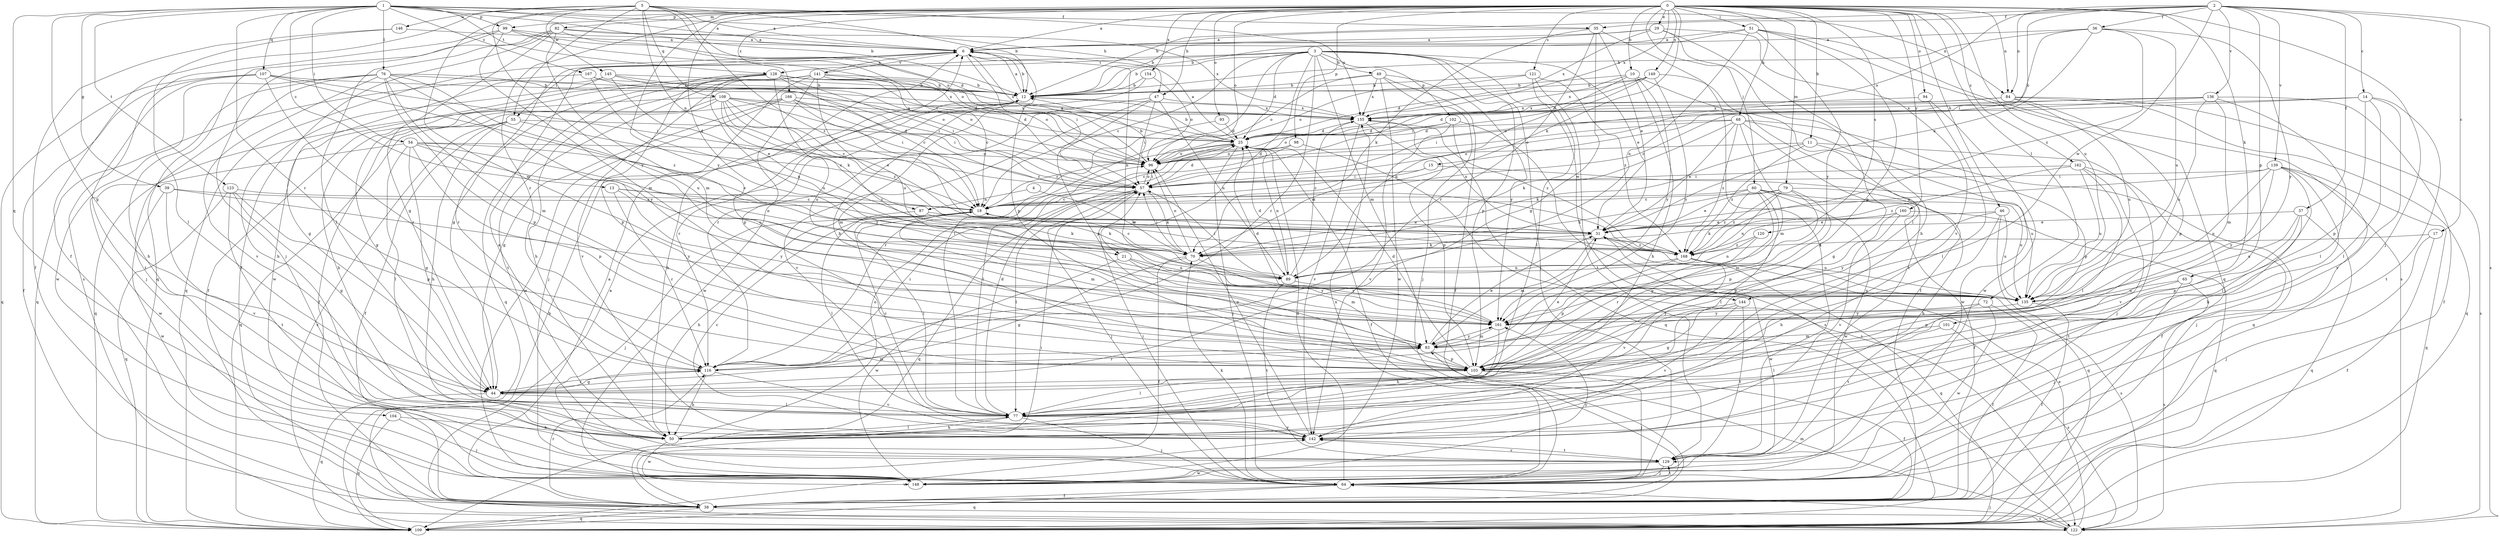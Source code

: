 strict digraph  {
0;
1;
2;
3;
4;
5;
6;
10;
11;
12;
13;
14;
15;
17;
18;
21;
25;
29;
31;
35;
36;
37;
38;
39;
44;
46;
47;
49;
50;
51;
54;
55;
57;
60;
64;
65;
68;
70;
72;
76;
77;
79;
82;
83;
84;
87;
89;
93;
94;
96;
98;
99;
101;
102;
103;
104;
107;
108;
109;
116;
120;
121;
122;
123;
128;
129;
135;
136;
139;
141;
142;
144;
145;
146;
148;
149;
154;
155;
160;
161;
162;
166;
167;
168;
0 -> 6  [label=a];
0 -> 10  [label=b];
0 -> 11  [label=b];
0 -> 21  [label=d];
0 -> 29  [label=e];
0 -> 46  [label=h];
0 -> 47  [label=h];
0 -> 51  [label=i];
0 -> 60  [label=j];
0 -> 64  [label=j];
0 -> 65  [label=k];
0 -> 68  [label=k];
0 -> 70  [label=k];
0 -> 72  [label=l];
0 -> 79  [label=m];
0 -> 82  [label=m];
0 -> 83  [label=m];
0 -> 84  [label=n];
0 -> 93  [label=o];
0 -> 94  [label=o];
0 -> 96  [label=o];
0 -> 98  [label=p];
0 -> 99  [label=p];
0 -> 116  [label=r];
0 -> 120  [label=s];
0 -> 121  [label=s];
0 -> 135  [label=u];
0 -> 149  [label=x];
0 -> 154  [label=x];
0 -> 155  [label=x];
0 -> 160  [label=y];
0 -> 161  [label=y];
0 -> 162  [label=z];
0 -> 166  [label=z];
1 -> 6  [label=a];
1 -> 12  [label=b];
1 -> 13  [label=c];
1 -> 35  [label=f];
1 -> 39  [label=g];
1 -> 44  [label=g];
1 -> 47  [label=h];
1 -> 54  [label=i];
1 -> 76  [label=l];
1 -> 84  [label=n];
1 -> 99  [label=p];
1 -> 104  [label=q];
1 -> 107  [label=q];
1 -> 116  [label=r];
1 -> 123  [label=t];
1 -> 128  [label=t];
1 -> 167  [label=z];
2 -> 12  [label=b];
2 -> 14  [label=c];
2 -> 15  [label=c];
2 -> 17  [label=c];
2 -> 35  [label=f];
2 -> 36  [label=f];
2 -> 37  [label=f];
2 -> 84  [label=n];
2 -> 96  [label=o];
2 -> 101  [label=p];
2 -> 122  [label=s];
2 -> 136  [label=v];
2 -> 139  [label=v];
2 -> 144  [label=w];
3 -> 12  [label=b];
3 -> 18  [label=c];
3 -> 21  [label=d];
3 -> 25  [label=d];
3 -> 31  [label=e];
3 -> 49  [label=h];
3 -> 55  [label=i];
3 -> 64  [label=j];
3 -> 77  [label=l];
3 -> 83  [label=m];
3 -> 102  [label=p];
3 -> 103  [label=p];
3 -> 116  [label=r];
3 -> 128  [label=t];
3 -> 144  [label=w];
4 -> 70  [label=k];
4 -> 87  [label=n];
5 -> 6  [label=a];
5 -> 12  [label=b];
5 -> 38  [label=f];
5 -> 55  [label=i];
5 -> 87  [label=n];
5 -> 96  [label=o];
5 -> 108  [label=q];
5 -> 145  [label=w];
5 -> 146  [label=w];
5 -> 155  [label=x];
5 -> 161  [label=y];
5 -> 168  [label=z];
6 -> 12  [label=b];
6 -> 44  [label=g];
6 -> 57  [label=i];
6 -> 89  [label=n];
6 -> 103  [label=p];
6 -> 109  [label=q];
6 -> 141  [label=v];
10 -> 12  [label=b];
10 -> 25  [label=d];
10 -> 38  [label=f];
10 -> 50  [label=h];
10 -> 89  [label=n];
10 -> 161  [label=y];
11 -> 64  [label=j];
11 -> 70  [label=k];
11 -> 96  [label=o];
11 -> 103  [label=p];
11 -> 168  [label=z];
12 -> 6  [label=a];
12 -> 50  [label=h];
12 -> 83  [label=m];
12 -> 116  [label=r];
12 -> 155  [label=x];
13 -> 18  [label=c];
13 -> 116  [label=r];
13 -> 161  [label=y];
13 -> 168  [label=z];
14 -> 18  [label=c];
14 -> 77  [label=l];
14 -> 103  [label=p];
14 -> 129  [label=t];
14 -> 142  [label=v];
14 -> 155  [label=x];
15 -> 18  [label=c];
15 -> 57  [label=i];
15 -> 135  [label=u];
17 -> 38  [label=f];
17 -> 64  [label=j];
17 -> 168  [label=z];
18 -> 31  [label=e];
18 -> 50  [label=h];
18 -> 64  [label=j];
18 -> 70  [label=k];
18 -> 77  [label=l];
18 -> 83  [label=m];
21 -> 83  [label=m];
21 -> 89  [label=n];
21 -> 148  [label=w];
21 -> 161  [label=y];
25 -> 6  [label=a];
25 -> 12  [label=b];
25 -> 18  [label=c];
25 -> 38  [label=f];
25 -> 64  [label=j];
25 -> 77  [label=l];
25 -> 89  [label=n];
25 -> 96  [label=o];
29 -> 6  [label=a];
29 -> 12  [label=b];
29 -> 50  [label=h];
29 -> 77  [label=l];
29 -> 142  [label=v];
29 -> 155  [label=x];
31 -> 70  [label=k];
31 -> 83  [label=m];
31 -> 135  [label=u];
31 -> 148  [label=w];
31 -> 155  [label=x];
31 -> 168  [label=z];
35 -> 6  [label=a];
35 -> 31  [label=e];
35 -> 44  [label=g];
35 -> 70  [label=k];
35 -> 116  [label=r];
35 -> 129  [label=t];
36 -> 6  [label=a];
36 -> 12  [label=b];
36 -> 31  [label=e];
36 -> 57  [label=i];
36 -> 135  [label=u];
36 -> 161  [label=y];
36 -> 168  [label=z];
37 -> 31  [label=e];
37 -> 103  [label=p];
37 -> 109  [label=q];
37 -> 129  [label=t];
37 -> 135  [label=u];
38 -> 6  [label=a];
38 -> 57  [label=i];
38 -> 109  [label=q];
38 -> 116  [label=r];
38 -> 122  [label=s];
39 -> 18  [label=c];
39 -> 142  [label=v];
39 -> 148  [label=w];
39 -> 161  [label=y];
44 -> 77  [label=l];
44 -> 109  [label=q];
44 -> 116  [label=r];
46 -> 31  [label=e];
46 -> 50  [label=h];
46 -> 109  [label=q];
46 -> 135  [label=u];
46 -> 161  [label=y];
47 -> 57  [label=i];
47 -> 89  [label=n];
47 -> 103  [label=p];
47 -> 142  [label=v];
47 -> 148  [label=w];
47 -> 155  [label=x];
49 -> 12  [label=b];
49 -> 38  [label=f];
49 -> 64  [label=j];
49 -> 96  [label=o];
49 -> 148  [label=w];
49 -> 155  [label=x];
49 -> 161  [label=y];
50 -> 6  [label=a];
50 -> 77  [label=l];
50 -> 96  [label=o];
50 -> 148  [label=w];
51 -> 6  [label=a];
51 -> 12  [label=b];
51 -> 89  [label=n];
51 -> 103  [label=p];
51 -> 109  [label=q];
51 -> 122  [label=s];
51 -> 161  [label=y];
54 -> 31  [label=e];
54 -> 44  [label=g];
54 -> 77  [label=l];
54 -> 89  [label=n];
54 -> 96  [label=o];
54 -> 103  [label=p];
54 -> 135  [label=u];
54 -> 148  [label=w];
55 -> 18  [label=c];
55 -> 25  [label=d];
55 -> 38  [label=f];
55 -> 50  [label=h];
55 -> 109  [label=q];
55 -> 122  [label=s];
57 -> 18  [label=c];
57 -> 25  [label=d];
57 -> 64  [label=j];
57 -> 70  [label=k];
57 -> 77  [label=l];
57 -> 96  [label=o];
57 -> 109  [label=q];
60 -> 18  [label=c];
60 -> 38  [label=f];
60 -> 44  [label=g];
60 -> 70  [label=k];
60 -> 77  [label=l];
60 -> 135  [label=u];
60 -> 148  [label=w];
60 -> 168  [label=z];
64 -> 25  [label=d];
64 -> 38  [label=f];
64 -> 57  [label=i];
64 -> 70  [label=k];
64 -> 109  [label=q];
64 -> 129  [label=t];
64 -> 155  [label=x];
65 -> 64  [label=j];
65 -> 103  [label=p];
65 -> 122  [label=s];
65 -> 135  [label=u];
68 -> 25  [label=d];
68 -> 31  [label=e];
68 -> 44  [label=g];
68 -> 70  [label=k];
68 -> 83  [label=m];
68 -> 96  [label=o];
68 -> 109  [label=q];
68 -> 148  [label=w];
68 -> 168  [label=z];
70 -> 18  [label=c];
70 -> 38  [label=f];
70 -> 44  [label=g];
70 -> 57  [label=i];
70 -> 96  [label=o];
70 -> 161  [label=y];
72 -> 38  [label=f];
72 -> 129  [label=t];
72 -> 148  [label=w];
72 -> 161  [label=y];
76 -> 12  [label=b];
76 -> 50  [label=h];
76 -> 83  [label=m];
76 -> 103  [label=p];
76 -> 129  [label=t];
76 -> 135  [label=u];
76 -> 142  [label=v];
76 -> 148  [label=w];
76 -> 155  [label=x];
76 -> 161  [label=y];
77 -> 18  [label=c];
77 -> 25  [label=d];
77 -> 50  [label=h];
77 -> 64  [label=j];
77 -> 142  [label=v];
79 -> 18  [label=c];
79 -> 31  [label=e];
79 -> 50  [label=h];
79 -> 83  [label=m];
79 -> 89  [label=n];
79 -> 103  [label=p];
79 -> 168  [label=z];
82 -> 6  [label=a];
82 -> 38  [label=f];
82 -> 44  [label=g];
82 -> 57  [label=i];
82 -> 77  [label=l];
82 -> 83  [label=m];
82 -> 109  [label=q];
82 -> 155  [label=x];
83 -> 31  [label=e];
83 -> 103  [label=p];
83 -> 116  [label=r];
83 -> 161  [label=y];
84 -> 57  [label=i];
84 -> 103  [label=p];
84 -> 109  [label=q];
84 -> 122  [label=s];
84 -> 135  [label=u];
84 -> 155  [label=x];
87 -> 31  [label=e];
87 -> 70  [label=k];
87 -> 77  [label=l];
89 -> 25  [label=d];
89 -> 57  [label=i];
89 -> 129  [label=t];
89 -> 135  [label=u];
89 -> 155  [label=x];
93 -> 25  [label=d];
93 -> 116  [label=r];
94 -> 77  [label=l];
94 -> 148  [label=w];
94 -> 155  [label=x];
96 -> 6  [label=a];
96 -> 12  [label=b];
96 -> 57  [label=i];
98 -> 18  [label=c];
98 -> 96  [label=o];
98 -> 122  [label=s];
99 -> 6  [label=a];
99 -> 25  [label=d];
99 -> 64  [label=j];
99 -> 83  [label=m];
99 -> 96  [label=o];
99 -> 122  [label=s];
101 -> 77  [label=l];
101 -> 83  [label=m];
101 -> 122  [label=s];
102 -> 25  [label=d];
102 -> 96  [label=o];
102 -> 109  [label=q];
102 -> 122  [label=s];
102 -> 142  [label=v];
103 -> 12  [label=b];
103 -> 25  [label=d];
103 -> 31  [label=e];
103 -> 38  [label=f];
103 -> 64  [label=j];
103 -> 77  [label=l];
104 -> 50  [label=h];
104 -> 64  [label=j];
104 -> 109  [label=q];
107 -> 12  [label=b];
107 -> 38  [label=f];
107 -> 57  [label=i];
107 -> 64  [label=j];
107 -> 109  [label=q];
107 -> 116  [label=r];
107 -> 168  [label=z];
108 -> 18  [label=c];
108 -> 25  [label=d];
108 -> 31  [label=e];
108 -> 44  [label=g];
108 -> 50  [label=h];
108 -> 57  [label=i];
108 -> 109  [label=q];
108 -> 135  [label=u];
108 -> 155  [label=x];
108 -> 168  [label=z];
109 -> 142  [label=v];
116 -> 44  [label=g];
116 -> 50  [label=h];
116 -> 57  [label=i];
116 -> 83  [label=m];
116 -> 142  [label=v];
120 -> 89  [label=n];
120 -> 116  [label=r];
120 -> 168  [label=z];
121 -> 12  [label=b];
121 -> 77  [label=l];
121 -> 96  [label=o];
121 -> 129  [label=t];
121 -> 168  [label=z];
122 -> 6  [label=a];
122 -> 12  [label=b];
122 -> 31  [label=e];
122 -> 64  [label=j];
122 -> 83  [label=m];
123 -> 18  [label=c];
123 -> 44  [label=g];
123 -> 103  [label=p];
123 -> 109  [label=q];
123 -> 129  [label=t];
128 -> 12  [label=b];
128 -> 18  [label=c];
128 -> 38  [label=f];
128 -> 57  [label=i];
128 -> 70  [label=k];
128 -> 96  [label=o];
128 -> 103  [label=p];
128 -> 116  [label=r];
128 -> 135  [label=u];
128 -> 148  [label=w];
128 -> 155  [label=x];
129 -> 64  [label=j];
129 -> 142  [label=v];
129 -> 148  [label=w];
135 -> 38  [label=f];
135 -> 161  [label=y];
136 -> 25  [label=d];
136 -> 38  [label=f];
136 -> 77  [label=l];
136 -> 83  [label=m];
136 -> 96  [label=o];
136 -> 135  [label=u];
136 -> 155  [label=x];
139 -> 31  [label=e];
139 -> 50  [label=h];
139 -> 57  [label=i];
139 -> 64  [label=j];
139 -> 77  [label=l];
139 -> 109  [label=q];
139 -> 135  [label=u];
139 -> 161  [label=y];
141 -> 6  [label=a];
141 -> 12  [label=b];
141 -> 18  [label=c];
141 -> 25  [label=d];
141 -> 50  [label=h];
141 -> 64  [label=j];
141 -> 103  [label=p];
141 -> 109  [label=q];
141 -> 129  [label=t];
141 -> 135  [label=u];
141 -> 142  [label=v];
142 -> 18  [label=c];
142 -> 96  [label=o];
142 -> 129  [label=t];
144 -> 44  [label=g];
144 -> 129  [label=t];
144 -> 142  [label=v];
144 -> 161  [label=y];
145 -> 12  [label=b];
145 -> 31  [label=e];
145 -> 44  [label=g];
145 -> 50  [label=h];
145 -> 57  [label=i];
145 -> 96  [label=o];
146 -> 6  [label=a];
146 -> 38  [label=f];
146 -> 77  [label=l];
148 -> 161  [label=y];
149 -> 12  [label=b];
149 -> 25  [label=d];
149 -> 57  [label=i];
149 -> 129  [label=t];
149 -> 155  [label=x];
149 -> 161  [label=y];
154 -> 12  [label=b];
154 -> 96  [label=o];
154 -> 116  [label=r];
155 -> 25  [label=d];
155 -> 103  [label=p];
155 -> 142  [label=v];
155 -> 168  [label=z];
160 -> 31  [label=e];
160 -> 70  [label=k];
160 -> 103  [label=p];
160 -> 109  [label=q];
160 -> 142  [label=v];
161 -> 25  [label=d];
161 -> 50  [label=h];
161 -> 83  [label=m];
162 -> 38  [label=f];
162 -> 57  [label=i];
162 -> 77  [label=l];
162 -> 135  [label=u];
162 -> 142  [label=v];
162 -> 168  [label=z];
166 -> 18  [label=c];
166 -> 38  [label=f];
166 -> 44  [label=g];
166 -> 57  [label=i];
166 -> 148  [label=w];
166 -> 155  [label=x];
166 -> 168  [label=z];
167 -> 12  [label=b];
167 -> 89  [label=n];
167 -> 96  [label=o];
167 -> 109  [label=q];
168 -> 89  [label=n];
168 -> 103  [label=p];
168 -> 109  [label=q];
168 -> 122  [label=s];
168 -> 142  [label=v];
}
